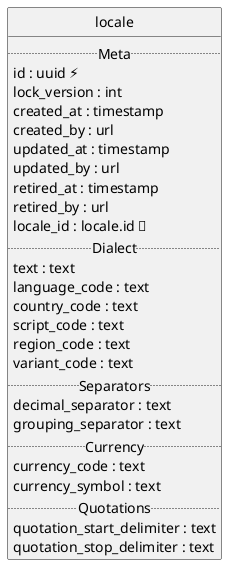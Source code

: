@startuml uml
skinparam monochrome true
skinparam linetype ortho
hide circle

entity locale {
  .. Meta ..
  id : uuid ⚡
  lock_version : int
  created_at : timestamp
  created_by : url
  updated_at : timestamp
  updated_by : url
  retired_at : timestamp
  retired_by : url
  locale_id : locale.id 🔑
  .. Dialect ..
  text : text
  language_code : text
  country_code : text
  script_code : text
  region_code : text
  variant_code : text
  .. Separators ..
  decimal_separator : text
  grouping_separator : text
  .. Currency ..
  currency_code : text
  currency_symbol : text
  .. Quotations ..
  quotation_start_delimiter : text
  quotation_stop_delimiter : text
}

@enduml
